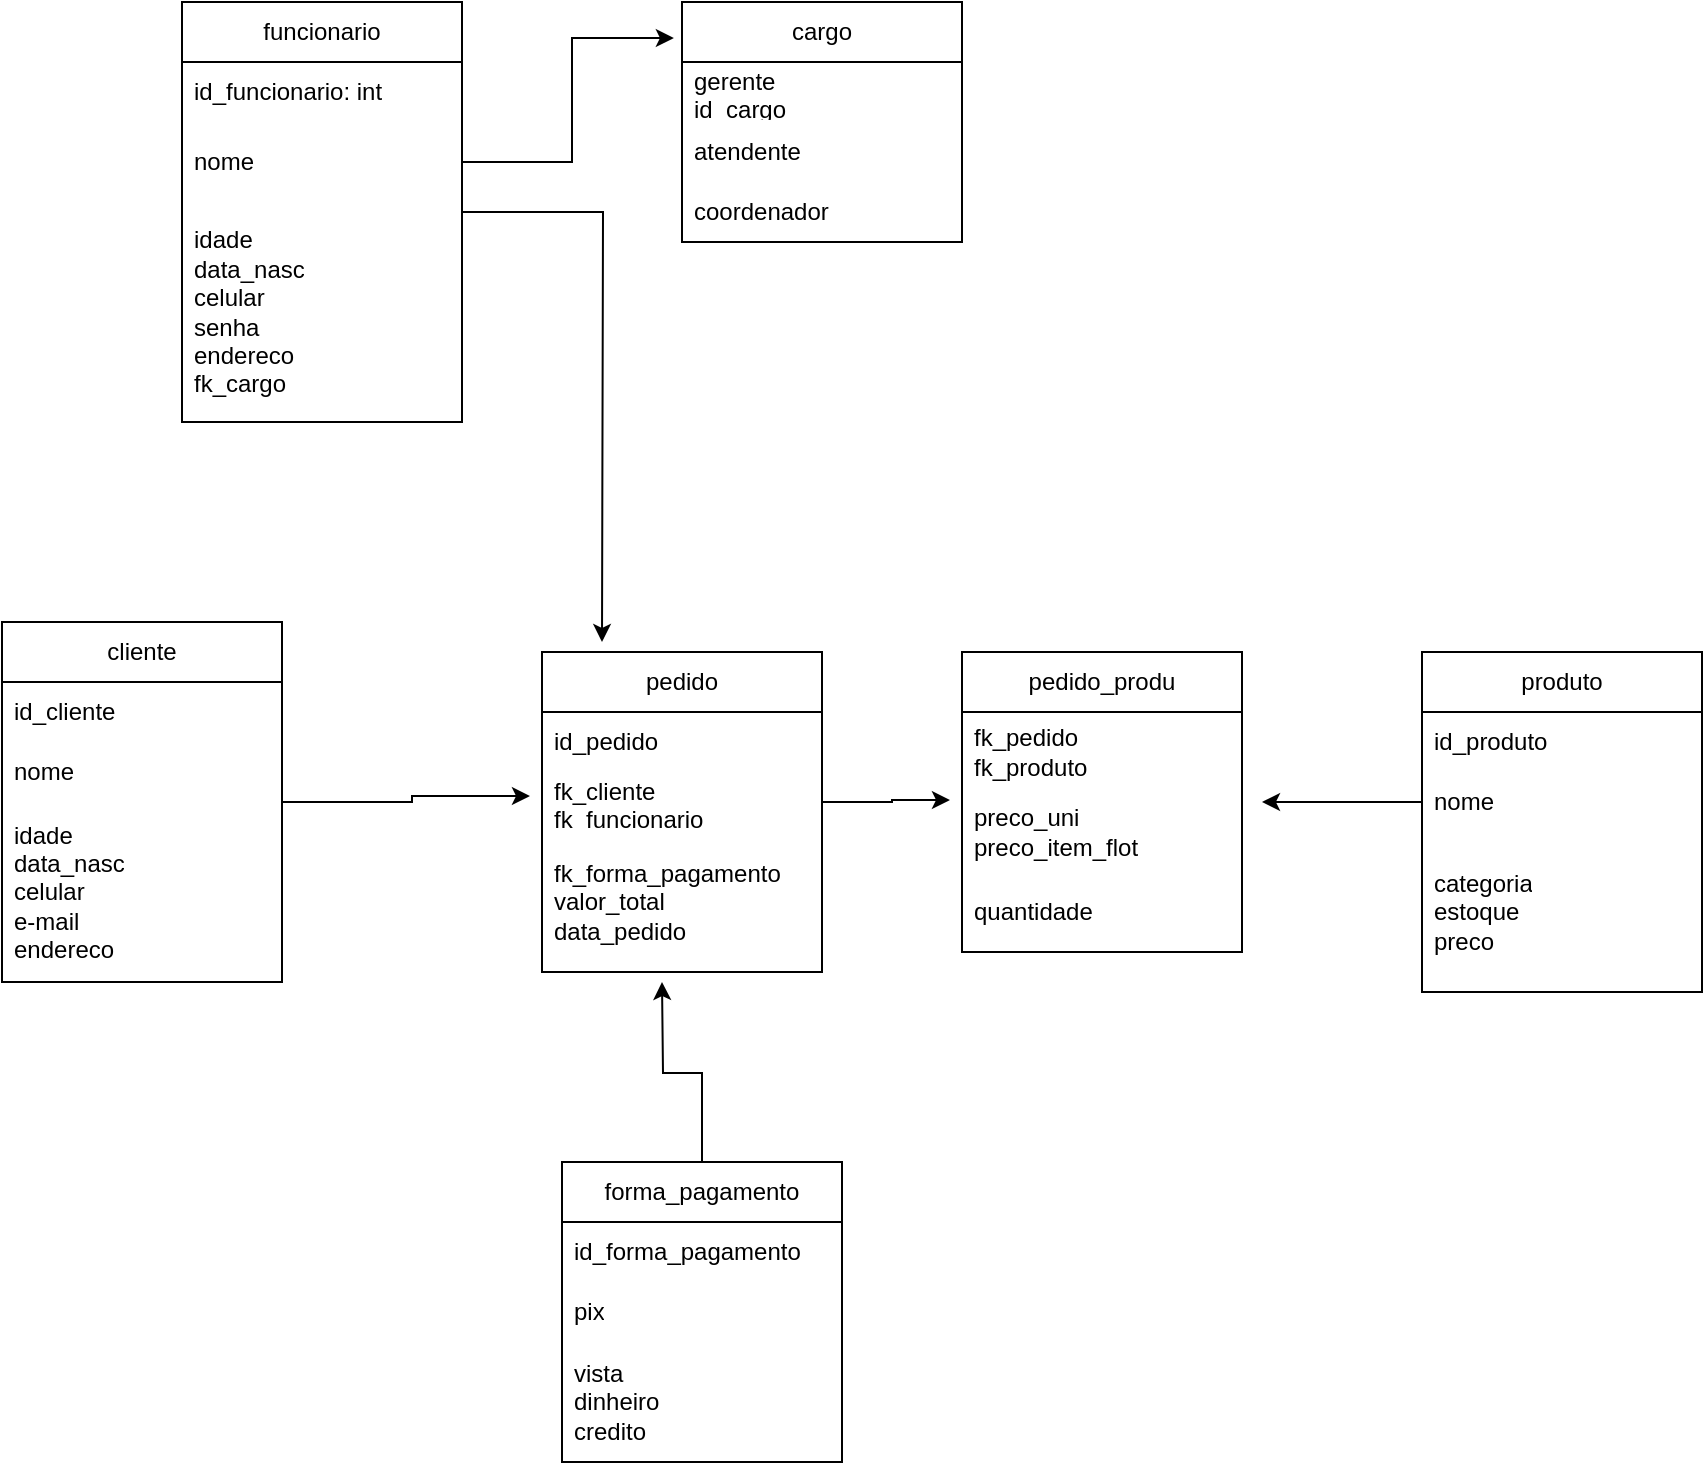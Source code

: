 <mxfile version="22.0.8" type="device">
  <diagram name="Página-1" id="ai2Cud8kInDm538lsbWT">
    <mxGraphModel dx="1114" dy="638" grid="1" gridSize="10" guides="1" tooltips="1" connect="1" arrows="1" fold="1" page="1" pageScale="1" pageWidth="827" pageHeight="1169" math="0" shadow="0">
      <root>
        <mxCell id="0" />
        <mxCell id="1" parent="0" />
        <mxCell id="ZGlA48Y2NmvRt6gWsgfc-32" style="edgeStyle=orthogonalEdgeStyle;rounded=0;orthogonalLoop=1;jettySize=auto;html=1;" edge="1" parent="1" source="ZGlA48Y2NmvRt6gWsgfc-2">
          <mxGeometry relative="1" as="geometry">
            <mxPoint x="410" y="350" as="targetPoint" />
          </mxGeometry>
        </mxCell>
        <mxCell id="ZGlA48Y2NmvRt6gWsgfc-2" value="funcionario" style="swimlane;fontStyle=0;childLayout=stackLayout;horizontal=1;startSize=30;horizontalStack=0;resizeParent=1;resizeParentMax=0;resizeLast=0;collapsible=1;marginBottom=0;whiteSpace=wrap;html=1;" vertex="1" parent="1">
          <mxGeometry x="200" y="30" width="140" height="210" as="geometry" />
        </mxCell>
        <mxCell id="ZGlA48Y2NmvRt6gWsgfc-3" value="id_funcionario: int" style="text;strokeColor=none;fillColor=none;align=left;verticalAlign=middle;spacingLeft=4;spacingRight=4;overflow=hidden;points=[[0,0.5],[1,0.5]];portConstraint=eastwest;rotatable=0;whiteSpace=wrap;html=1;" vertex="1" parent="ZGlA48Y2NmvRt6gWsgfc-2">
          <mxGeometry y="30" width="140" height="30" as="geometry" />
        </mxCell>
        <mxCell id="ZGlA48Y2NmvRt6gWsgfc-4" value="nome" style="text;strokeColor=none;fillColor=none;align=left;verticalAlign=middle;spacingLeft=4;spacingRight=4;overflow=hidden;points=[[0,0.5],[1,0.5]];portConstraint=eastwest;rotatable=0;whiteSpace=wrap;html=1;" vertex="1" parent="ZGlA48Y2NmvRt6gWsgfc-2">
          <mxGeometry y="60" width="140" height="40" as="geometry" />
        </mxCell>
        <mxCell id="ZGlA48Y2NmvRt6gWsgfc-5" value="idade&lt;br&gt;data_nasc&lt;br&gt;celular&lt;br&gt;senha&lt;br&gt;endereco&lt;br&gt;fk_cargo" style="text;strokeColor=none;fillColor=none;align=left;verticalAlign=middle;spacingLeft=4;spacingRight=4;overflow=hidden;points=[[0,0.5],[1,0.5]];portConstraint=eastwest;rotatable=0;whiteSpace=wrap;html=1;" vertex="1" parent="ZGlA48Y2NmvRt6gWsgfc-2">
          <mxGeometry y="100" width="140" height="110" as="geometry" />
        </mxCell>
        <mxCell id="ZGlA48Y2NmvRt6gWsgfc-7" value="cargo" style="swimlane;fontStyle=0;childLayout=stackLayout;horizontal=1;startSize=30;horizontalStack=0;resizeParent=1;resizeParentMax=0;resizeLast=0;collapsible=1;marginBottom=0;whiteSpace=wrap;html=1;" vertex="1" parent="1">
          <mxGeometry x="450" y="30" width="140" height="120" as="geometry" />
        </mxCell>
        <mxCell id="ZGlA48Y2NmvRt6gWsgfc-8" value="gerente&lt;br&gt;id_cargo" style="text;strokeColor=none;fillColor=none;align=left;verticalAlign=middle;spacingLeft=4;spacingRight=4;overflow=hidden;points=[[0,0.5],[1,0.5]];portConstraint=eastwest;rotatable=0;whiteSpace=wrap;html=1;" vertex="1" parent="ZGlA48Y2NmvRt6gWsgfc-7">
          <mxGeometry y="30" width="140" height="30" as="geometry" />
        </mxCell>
        <mxCell id="ZGlA48Y2NmvRt6gWsgfc-9" value="atendente&amp;nbsp;" style="text;strokeColor=none;fillColor=none;align=left;verticalAlign=middle;spacingLeft=4;spacingRight=4;overflow=hidden;points=[[0,0.5],[1,0.5]];portConstraint=eastwest;rotatable=0;whiteSpace=wrap;html=1;" vertex="1" parent="ZGlA48Y2NmvRt6gWsgfc-7">
          <mxGeometry y="60" width="140" height="30" as="geometry" />
        </mxCell>
        <mxCell id="ZGlA48Y2NmvRt6gWsgfc-10" value="coordenador&amp;nbsp;" style="text;strokeColor=none;fillColor=none;align=left;verticalAlign=middle;spacingLeft=4;spacingRight=4;overflow=hidden;points=[[0,0.5],[1,0.5]];portConstraint=eastwest;rotatable=0;whiteSpace=wrap;html=1;" vertex="1" parent="ZGlA48Y2NmvRt6gWsgfc-7">
          <mxGeometry y="90" width="140" height="30" as="geometry" />
        </mxCell>
        <mxCell id="ZGlA48Y2NmvRt6gWsgfc-11" style="edgeStyle=orthogonalEdgeStyle;rounded=0;orthogonalLoop=1;jettySize=auto;html=1;entryX=-0.029;entryY=0.15;entryDx=0;entryDy=0;entryPerimeter=0;" edge="1" parent="1" source="ZGlA48Y2NmvRt6gWsgfc-4" target="ZGlA48Y2NmvRt6gWsgfc-7">
          <mxGeometry relative="1" as="geometry" />
        </mxCell>
        <mxCell id="ZGlA48Y2NmvRt6gWsgfc-33" style="edgeStyle=orthogonalEdgeStyle;rounded=0;orthogonalLoop=1;jettySize=auto;html=1;entryX=-0.043;entryY=0.4;entryDx=0;entryDy=0;entryPerimeter=0;" edge="1" parent="1" source="ZGlA48Y2NmvRt6gWsgfc-12" target="ZGlA48Y2NmvRt6gWsgfc-26">
          <mxGeometry relative="1" as="geometry" />
        </mxCell>
        <mxCell id="ZGlA48Y2NmvRt6gWsgfc-12" value="cliente" style="swimlane;fontStyle=0;childLayout=stackLayout;horizontal=1;startSize=30;horizontalStack=0;resizeParent=1;resizeParentMax=0;resizeLast=0;collapsible=1;marginBottom=0;whiteSpace=wrap;html=1;" vertex="1" parent="1">
          <mxGeometry x="110" y="340" width="140" height="180" as="geometry" />
        </mxCell>
        <mxCell id="ZGlA48Y2NmvRt6gWsgfc-13" value="id_cliente" style="text;strokeColor=none;fillColor=none;align=left;verticalAlign=middle;spacingLeft=4;spacingRight=4;overflow=hidden;points=[[0,0.5],[1,0.5]];portConstraint=eastwest;rotatable=0;whiteSpace=wrap;html=1;" vertex="1" parent="ZGlA48Y2NmvRt6gWsgfc-12">
          <mxGeometry y="30" width="140" height="30" as="geometry" />
        </mxCell>
        <mxCell id="ZGlA48Y2NmvRt6gWsgfc-14" value="nome" style="text;strokeColor=none;fillColor=none;align=left;verticalAlign=middle;spacingLeft=4;spacingRight=4;overflow=hidden;points=[[0,0.5],[1,0.5]];portConstraint=eastwest;rotatable=0;whiteSpace=wrap;html=1;" vertex="1" parent="ZGlA48Y2NmvRt6gWsgfc-12">
          <mxGeometry y="60" width="140" height="30" as="geometry" />
        </mxCell>
        <mxCell id="ZGlA48Y2NmvRt6gWsgfc-15" value="idade&lt;br&gt;data_nasc&lt;br&gt;celular&lt;br&gt;e-mail&lt;br&gt;endereco" style="text;strokeColor=none;fillColor=none;align=left;verticalAlign=middle;spacingLeft=4;spacingRight=4;overflow=hidden;points=[[0,0.5],[1,0.5]];portConstraint=eastwest;rotatable=0;whiteSpace=wrap;html=1;" vertex="1" parent="ZGlA48Y2NmvRt6gWsgfc-12">
          <mxGeometry y="90" width="140" height="90" as="geometry" />
        </mxCell>
        <mxCell id="ZGlA48Y2NmvRt6gWsgfc-16" value="produto" style="swimlane;fontStyle=0;childLayout=stackLayout;horizontal=1;startSize=30;horizontalStack=0;resizeParent=1;resizeParentMax=0;resizeLast=0;collapsible=1;marginBottom=0;whiteSpace=wrap;html=1;" vertex="1" parent="1">
          <mxGeometry x="820" y="355" width="140" height="170" as="geometry" />
        </mxCell>
        <mxCell id="ZGlA48Y2NmvRt6gWsgfc-17" value="id_produto" style="text;strokeColor=none;fillColor=none;align=left;verticalAlign=middle;spacingLeft=4;spacingRight=4;overflow=hidden;points=[[0,0.5],[1,0.5]];portConstraint=eastwest;rotatable=0;whiteSpace=wrap;html=1;" vertex="1" parent="ZGlA48Y2NmvRt6gWsgfc-16">
          <mxGeometry y="30" width="140" height="30" as="geometry" />
        </mxCell>
        <mxCell id="ZGlA48Y2NmvRt6gWsgfc-35" style="edgeStyle=orthogonalEdgeStyle;rounded=0;orthogonalLoop=1;jettySize=auto;html=1;" edge="1" parent="ZGlA48Y2NmvRt6gWsgfc-16" source="ZGlA48Y2NmvRt6gWsgfc-18">
          <mxGeometry relative="1" as="geometry">
            <mxPoint x="-80" y="75" as="targetPoint" />
          </mxGeometry>
        </mxCell>
        <mxCell id="ZGlA48Y2NmvRt6gWsgfc-18" value="nome" style="text;strokeColor=none;fillColor=none;align=left;verticalAlign=middle;spacingLeft=4;spacingRight=4;overflow=hidden;points=[[0,0.5],[1,0.5]];portConstraint=eastwest;rotatable=0;whiteSpace=wrap;html=1;" vertex="1" parent="ZGlA48Y2NmvRt6gWsgfc-16">
          <mxGeometry y="60" width="140" height="30" as="geometry" />
        </mxCell>
        <mxCell id="ZGlA48Y2NmvRt6gWsgfc-19" value="categoria&lt;br&gt;estoque&lt;br&gt;preco" style="text;strokeColor=none;fillColor=none;align=left;verticalAlign=middle;spacingLeft=4;spacingRight=4;overflow=hidden;points=[[0,0.5],[1,0.5]];portConstraint=eastwest;rotatable=0;whiteSpace=wrap;html=1;" vertex="1" parent="ZGlA48Y2NmvRt6gWsgfc-16">
          <mxGeometry y="90" width="140" height="80" as="geometry" />
        </mxCell>
        <mxCell id="ZGlA48Y2NmvRt6gWsgfc-34" style="edgeStyle=orthogonalEdgeStyle;rounded=0;orthogonalLoop=1;jettySize=auto;html=1;" edge="1" parent="1" source="ZGlA48Y2NmvRt6gWsgfc-20">
          <mxGeometry relative="1" as="geometry">
            <mxPoint x="440" y="520" as="targetPoint" />
          </mxGeometry>
        </mxCell>
        <mxCell id="ZGlA48Y2NmvRt6gWsgfc-20" value="forma_pagamento" style="swimlane;fontStyle=0;childLayout=stackLayout;horizontal=1;startSize=30;horizontalStack=0;resizeParent=1;resizeParentMax=0;resizeLast=0;collapsible=1;marginBottom=0;whiteSpace=wrap;html=1;" vertex="1" parent="1">
          <mxGeometry x="390" y="610" width="140" height="150" as="geometry" />
        </mxCell>
        <mxCell id="ZGlA48Y2NmvRt6gWsgfc-21" value="id_forma_pagamento" style="text;strokeColor=none;fillColor=none;align=left;verticalAlign=middle;spacingLeft=4;spacingRight=4;overflow=hidden;points=[[0,0.5],[1,0.5]];portConstraint=eastwest;rotatable=0;whiteSpace=wrap;html=1;" vertex="1" parent="ZGlA48Y2NmvRt6gWsgfc-20">
          <mxGeometry y="30" width="140" height="30" as="geometry" />
        </mxCell>
        <mxCell id="ZGlA48Y2NmvRt6gWsgfc-22" value="pix" style="text;strokeColor=none;fillColor=none;align=left;verticalAlign=middle;spacingLeft=4;spacingRight=4;overflow=hidden;points=[[0,0.5],[1,0.5]];portConstraint=eastwest;rotatable=0;whiteSpace=wrap;html=1;" vertex="1" parent="ZGlA48Y2NmvRt6gWsgfc-20">
          <mxGeometry y="60" width="140" height="30" as="geometry" />
        </mxCell>
        <mxCell id="ZGlA48Y2NmvRt6gWsgfc-23" value="vista&lt;br&gt;dinheiro&lt;br&gt;credito" style="text;strokeColor=none;fillColor=none;align=left;verticalAlign=middle;spacingLeft=4;spacingRight=4;overflow=hidden;points=[[0,0.5],[1,0.5]];portConstraint=eastwest;rotatable=0;whiteSpace=wrap;html=1;" vertex="1" parent="ZGlA48Y2NmvRt6gWsgfc-20">
          <mxGeometry y="90" width="140" height="60" as="geometry" />
        </mxCell>
        <mxCell id="ZGlA48Y2NmvRt6gWsgfc-24" value="pedido" style="swimlane;fontStyle=0;childLayout=stackLayout;horizontal=1;startSize=30;horizontalStack=0;resizeParent=1;resizeParentMax=0;resizeLast=0;collapsible=1;marginBottom=0;whiteSpace=wrap;html=1;" vertex="1" parent="1">
          <mxGeometry x="380" y="355" width="140" height="160" as="geometry" />
        </mxCell>
        <mxCell id="ZGlA48Y2NmvRt6gWsgfc-25" value="id_pedido" style="text;strokeColor=none;fillColor=none;align=left;verticalAlign=middle;spacingLeft=4;spacingRight=4;overflow=hidden;points=[[0,0.5],[1,0.5]];portConstraint=eastwest;rotatable=0;whiteSpace=wrap;html=1;" vertex="1" parent="ZGlA48Y2NmvRt6gWsgfc-24">
          <mxGeometry y="30" width="140" height="30" as="geometry" />
        </mxCell>
        <mxCell id="ZGlA48Y2NmvRt6gWsgfc-26" value="fk_cliente&lt;br&gt;fk_funcionario" style="text;strokeColor=none;fillColor=none;align=left;verticalAlign=middle;spacingLeft=4;spacingRight=4;overflow=hidden;points=[[0,0.5],[1,0.5]];portConstraint=eastwest;rotatable=0;whiteSpace=wrap;html=1;" vertex="1" parent="ZGlA48Y2NmvRt6gWsgfc-24">
          <mxGeometry y="60" width="140" height="30" as="geometry" />
        </mxCell>
        <mxCell id="ZGlA48Y2NmvRt6gWsgfc-27" value="fk_forma_pagamento&lt;br&gt;valor_total&lt;br&gt;data_pedido" style="text;strokeColor=none;fillColor=none;align=left;verticalAlign=middle;spacingLeft=4;spacingRight=4;overflow=hidden;points=[[0,0.5],[1,0.5]];portConstraint=eastwest;rotatable=0;whiteSpace=wrap;html=1;" vertex="1" parent="ZGlA48Y2NmvRt6gWsgfc-24">
          <mxGeometry y="90" width="140" height="70" as="geometry" />
        </mxCell>
        <mxCell id="ZGlA48Y2NmvRt6gWsgfc-28" value="pedido_produ" style="swimlane;fontStyle=0;childLayout=stackLayout;horizontal=1;startSize=30;horizontalStack=0;resizeParent=1;resizeParentMax=0;resizeLast=0;collapsible=1;marginBottom=0;whiteSpace=wrap;html=1;" vertex="1" parent="1">
          <mxGeometry x="590" y="355" width="140" height="150" as="geometry" />
        </mxCell>
        <mxCell id="ZGlA48Y2NmvRt6gWsgfc-29" value="fk_pedido&lt;br&gt;fk_produto" style="text;strokeColor=none;fillColor=none;align=left;verticalAlign=middle;spacingLeft=4;spacingRight=4;overflow=hidden;points=[[0,0.5],[1,0.5]];portConstraint=eastwest;rotatable=0;whiteSpace=wrap;html=1;" vertex="1" parent="ZGlA48Y2NmvRt6gWsgfc-28">
          <mxGeometry y="30" width="140" height="40" as="geometry" />
        </mxCell>
        <mxCell id="ZGlA48Y2NmvRt6gWsgfc-30" value="preco_uni&lt;br&gt;preco_item_flot" style="text;strokeColor=none;fillColor=none;align=left;verticalAlign=middle;spacingLeft=4;spacingRight=4;overflow=hidden;points=[[0,0.5],[1,0.5]];portConstraint=eastwest;rotatable=0;whiteSpace=wrap;html=1;" vertex="1" parent="ZGlA48Y2NmvRt6gWsgfc-28">
          <mxGeometry y="70" width="140" height="40" as="geometry" />
        </mxCell>
        <mxCell id="ZGlA48Y2NmvRt6gWsgfc-31" value="quantidade" style="text;strokeColor=none;fillColor=none;align=left;verticalAlign=middle;spacingLeft=4;spacingRight=4;overflow=hidden;points=[[0,0.5],[1,0.5]];portConstraint=eastwest;rotatable=0;whiteSpace=wrap;html=1;" vertex="1" parent="ZGlA48Y2NmvRt6gWsgfc-28">
          <mxGeometry y="110" width="140" height="40" as="geometry" />
        </mxCell>
        <mxCell id="ZGlA48Y2NmvRt6gWsgfc-36" style="edgeStyle=orthogonalEdgeStyle;rounded=0;orthogonalLoop=1;jettySize=auto;html=1;entryX=-0.043;entryY=0.1;entryDx=0;entryDy=0;entryPerimeter=0;" edge="1" parent="1" source="ZGlA48Y2NmvRt6gWsgfc-26" target="ZGlA48Y2NmvRt6gWsgfc-30">
          <mxGeometry relative="1" as="geometry" />
        </mxCell>
      </root>
    </mxGraphModel>
  </diagram>
</mxfile>
